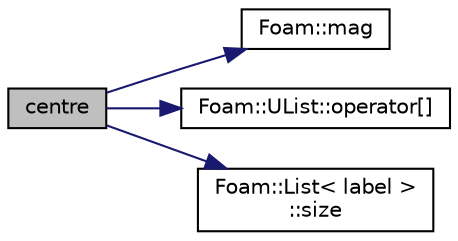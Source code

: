 digraph "centre"
{
  bgcolor="transparent";
  edge [fontname="Helvetica",fontsize="10",labelfontname="Helvetica",labelfontsize="10"];
  node [fontname="Helvetica",fontsize="10",shape=record];
  rankdir="LR";
  Node87 [label="centre",height=0.2,width=0.4,color="black", fillcolor="grey75", style="filled", fontcolor="black"];
  Node87 -> Node88 [color="midnightblue",fontsize="10",style="solid",fontname="Helvetica"];
  Node88 [label="Foam::mag",height=0.2,width=0.4,color="black",URL="$a21851.html#a929da2a3fdcf3dacbbe0487d3a330dae"];
  Node87 -> Node89 [color="midnightblue",fontsize="10",style="solid",fontname="Helvetica"];
  Node89 [label="Foam::UList::operator[]",height=0.2,width=0.4,color="black",URL="$a26837.html#a851e28f7788bbc82f5a4aa9f0efdefe4",tooltip="Return element of UList. "];
  Node87 -> Node90 [color="midnightblue",fontsize="10",style="solid",fontname="Helvetica"];
  Node90 [label="Foam::List\< label \>\l::size",height=0.2,width=0.4,color="black",URL="$a26833.html#a47b3bf30da1eb3ab8076b5fbe00e0494",tooltip="Return the number of elements in the UList. "];
}
